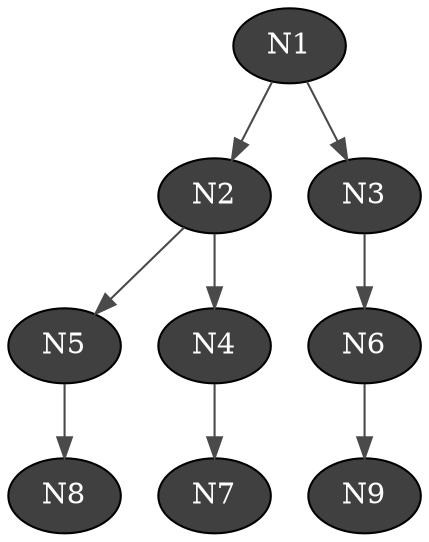 digraph G {
bgcolor=transparent;
size=5;
"N8" [fillcolor="#404040", fontcolor=white, style=filled, tooltip="(7) N8"];
"N9" [fillcolor="#404040", fontcolor=white, style=filled, tooltip="(8) N9"];
"N6" [fillcolor="#404040", fontcolor=white, style=filled, tooltip="(5) N6"];
"N2" [fillcolor="#404040", fontcolor=white, style=filled, tooltip="(1) N2"];
"N5" [fillcolor="#404040", fontcolor=white, style=filled, tooltip="(4) N5"];
"N3" [fillcolor="#404040", fontcolor=white, style=filled, tooltip="(2) N3"];
"N4" [fillcolor="#404040", fontcolor=white, style=filled, tooltip="(3) N4"];
"N7" [fillcolor="#404040", fontcolor=white, style=filled, tooltip="(6) N7"];
"N1" [fillcolor="#404040", fontcolor=white, style=filled, tooltip="(0) N1"];
"N1" -> "N2"  [color="#4A4A4A", fontsize=10, label="", penwidth=1, tooltip="0&nbsp;&rarr;&nbsp;1"];
"N6" -> "N9"  [color="#4A4A4A", fontsize=10, label="", penwidth=1, tooltip="5&nbsp;&rarr;&nbsp;8"];
"N2" -> "N5"  [color="#4A4A4A", fontsize=10, label="", penwidth=1, tooltip="1&nbsp;&rarr;&nbsp;4"];
"N1" -> "N3"  [color="#4A4A4A", fontsize=10, label="", penwidth=1, tooltip="0&nbsp;&rarr;&nbsp;2"];
"N4" -> "N7"  [color="#4A4A4A", fontsize=10, label="", penwidth=1, tooltip="3&nbsp;&rarr;&nbsp;6"];
"N3" -> "N6"  [color="#4A4A4A", fontsize=10, label="", penwidth=1, tooltip="2&nbsp;&rarr;&nbsp;5"];
"N2" -> "N4"  [color="#4A4A4A", fontsize=10, label="", penwidth=1, tooltip="1&nbsp;&rarr;&nbsp;3"];
"N5" -> "N8"  [color="#4A4A4A", fontsize=10, label="", penwidth=1, tooltip="4&nbsp;&rarr;&nbsp;7"];
}
